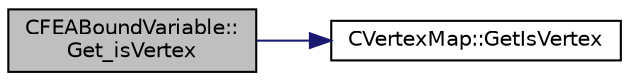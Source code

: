 digraph "CFEABoundVariable::Get_isVertex"
{
  edge [fontname="Helvetica",fontsize="10",labelfontname="Helvetica",labelfontsize="10"];
  node [fontname="Helvetica",fontsize="10",shape=record];
  rankdir="LR";
  Node41 [label="CFEABoundVariable::\lGet_isVertex",height=0.2,width=0.4,color="black", fillcolor="grey75", style="filled", fontcolor="black"];
  Node41 -> Node42 [color="midnightblue",fontsize="10",style="solid",fontname="Helvetica"];
  Node42 [label="CVertexMap::GetIsVertex",height=0.2,width=0.4,color="black", fillcolor="white", style="filled",URL="$class_c_vertex_map.html#a6f9fcc87ce7ad5cdbad4728e1c39b045",tooltip="Get wheter a point is marked as vertex. "];
}
